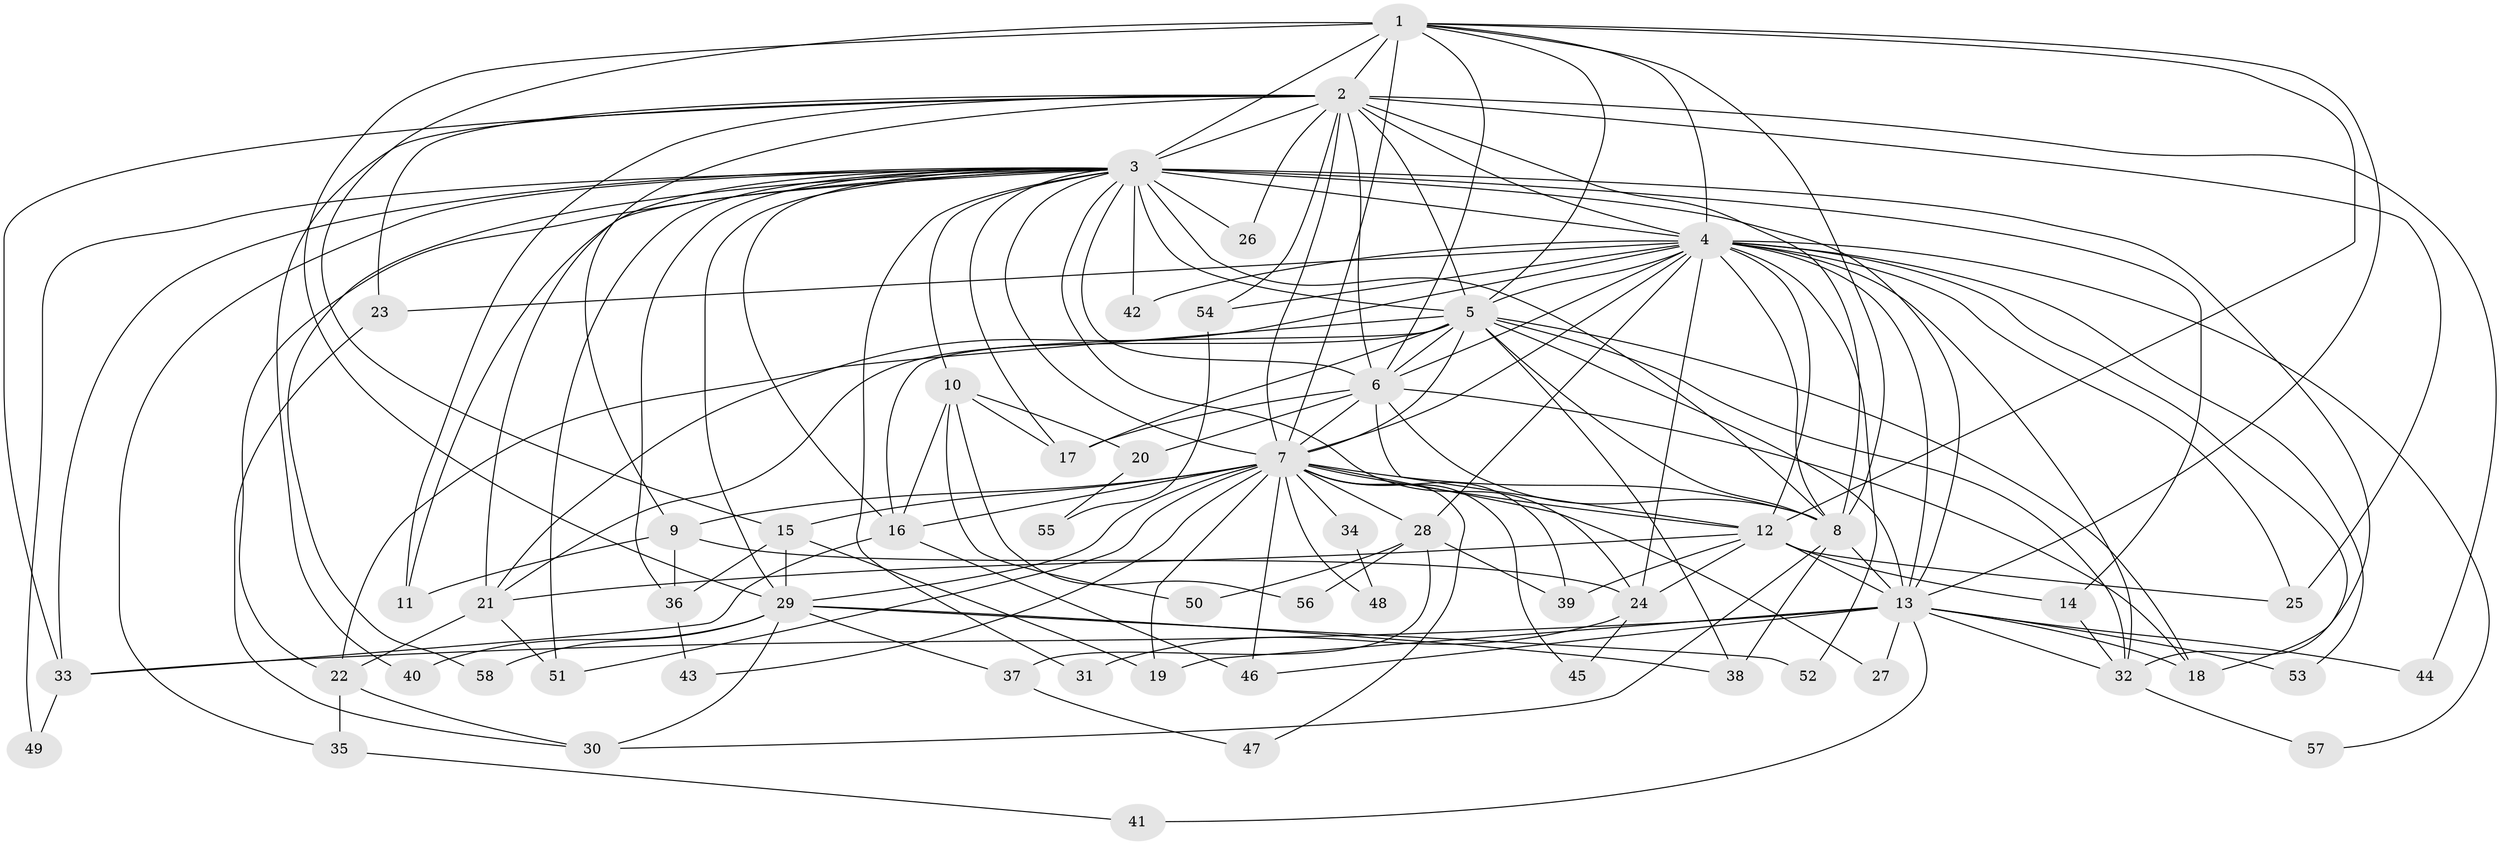 // original degree distribution, {18: 0.008620689655172414, 19: 0.008620689655172414, 17: 0.008620689655172414, 26: 0.017241379310344827, 14: 0.008620689655172414, 29: 0.008620689655172414, 22: 0.008620689655172414, 15: 0.008620689655172414, 27: 0.008620689655172414, 5: 0.0603448275862069, 7: 0.008620689655172414, 3: 0.25, 4: 0.06896551724137931, 2: 0.5, 10: 0.008620689655172414, 6: 0.008620689655172414, 8: 0.008620689655172414}
// Generated by graph-tools (version 1.1) at 2025/34/03/09/25 02:34:55]
// undirected, 58 vertices, 160 edges
graph export_dot {
graph [start="1"]
  node [color=gray90,style=filled];
  1;
  2;
  3;
  4;
  5;
  6;
  7;
  8;
  9;
  10;
  11;
  12;
  13;
  14;
  15;
  16;
  17;
  18;
  19;
  20;
  21;
  22;
  23;
  24;
  25;
  26;
  27;
  28;
  29;
  30;
  31;
  32;
  33;
  34;
  35;
  36;
  37;
  38;
  39;
  40;
  41;
  42;
  43;
  44;
  45;
  46;
  47;
  48;
  49;
  50;
  51;
  52;
  53;
  54;
  55;
  56;
  57;
  58;
  1 -- 2 [weight=1.0];
  1 -- 3 [weight=2.0];
  1 -- 4 [weight=1.0];
  1 -- 5 [weight=2.0];
  1 -- 6 [weight=2.0];
  1 -- 7 [weight=1.0];
  1 -- 8 [weight=1.0];
  1 -- 12 [weight=1.0];
  1 -- 13 [weight=1.0];
  1 -- 15 [weight=4.0];
  1 -- 29 [weight=2.0];
  2 -- 3 [weight=2.0];
  2 -- 4 [weight=1.0];
  2 -- 5 [weight=3.0];
  2 -- 6 [weight=1.0];
  2 -- 7 [weight=1.0];
  2 -- 8 [weight=1.0];
  2 -- 9 [weight=1.0];
  2 -- 11 [weight=1.0];
  2 -- 23 [weight=1.0];
  2 -- 25 [weight=1.0];
  2 -- 26 [weight=1.0];
  2 -- 33 [weight=1.0];
  2 -- 40 [weight=1.0];
  2 -- 44 [weight=1.0];
  2 -- 54 [weight=1.0];
  3 -- 4 [weight=2.0];
  3 -- 5 [weight=4.0];
  3 -- 6 [weight=2.0];
  3 -- 7 [weight=2.0];
  3 -- 8 [weight=2.0];
  3 -- 10 [weight=1.0];
  3 -- 11 [weight=1.0];
  3 -- 13 [weight=2.0];
  3 -- 14 [weight=3.0];
  3 -- 16 [weight=1.0];
  3 -- 17 [weight=1.0];
  3 -- 21 [weight=1.0];
  3 -- 22 [weight=1.0];
  3 -- 24 [weight=1.0];
  3 -- 26 [weight=1.0];
  3 -- 29 [weight=1.0];
  3 -- 31 [weight=1.0];
  3 -- 32 [weight=2.0];
  3 -- 33 [weight=1.0];
  3 -- 35 [weight=1.0];
  3 -- 36 [weight=1.0];
  3 -- 42 [weight=1.0];
  3 -- 49 [weight=1.0];
  3 -- 51 [weight=1.0];
  3 -- 58 [weight=1.0];
  4 -- 5 [weight=2.0];
  4 -- 6 [weight=1.0];
  4 -- 7 [weight=1.0];
  4 -- 8 [weight=2.0];
  4 -- 12 [weight=1.0];
  4 -- 13 [weight=2.0];
  4 -- 18 [weight=1.0];
  4 -- 21 [weight=1.0];
  4 -- 23 [weight=1.0];
  4 -- 24 [weight=1.0];
  4 -- 25 [weight=1.0];
  4 -- 28 [weight=2.0];
  4 -- 32 [weight=1.0];
  4 -- 42 [weight=1.0];
  4 -- 52 [weight=1.0];
  4 -- 53 [weight=1.0];
  4 -- 54 [weight=1.0];
  4 -- 57 [weight=1.0];
  5 -- 6 [weight=3.0];
  5 -- 7 [weight=3.0];
  5 -- 8 [weight=3.0];
  5 -- 13 [weight=1.0];
  5 -- 16 [weight=5.0];
  5 -- 17 [weight=1.0];
  5 -- 18 [weight=1.0];
  5 -- 21 [weight=1.0];
  5 -- 22 [weight=1.0];
  5 -- 32 [weight=1.0];
  5 -- 38 [weight=1.0];
  6 -- 7 [weight=1.0];
  6 -- 8 [weight=1.0];
  6 -- 12 [weight=1.0];
  6 -- 17 [weight=1.0];
  6 -- 18 [weight=1.0];
  6 -- 20 [weight=1.0];
  7 -- 8 [weight=1.0];
  7 -- 9 [weight=1.0];
  7 -- 12 [weight=1.0];
  7 -- 15 [weight=1.0];
  7 -- 16 [weight=1.0];
  7 -- 19 [weight=1.0];
  7 -- 27 [weight=1.0];
  7 -- 28 [weight=1.0];
  7 -- 29 [weight=1.0];
  7 -- 34 [weight=1.0];
  7 -- 39 [weight=1.0];
  7 -- 43 [weight=1.0];
  7 -- 45 [weight=1.0];
  7 -- 46 [weight=1.0];
  7 -- 47 [weight=1.0];
  7 -- 48 [weight=1.0];
  7 -- 51 [weight=1.0];
  8 -- 13 [weight=13.0];
  8 -- 30 [weight=1.0];
  8 -- 38 [weight=1.0];
  9 -- 11 [weight=1.0];
  9 -- 24 [weight=1.0];
  9 -- 36 [weight=1.0];
  10 -- 16 [weight=1.0];
  10 -- 17 [weight=1.0];
  10 -- 20 [weight=1.0];
  10 -- 50 [weight=1.0];
  10 -- 56 [weight=1.0];
  12 -- 13 [weight=2.0];
  12 -- 14 [weight=1.0];
  12 -- 21 [weight=1.0];
  12 -- 24 [weight=1.0];
  12 -- 25 [weight=1.0];
  12 -- 39 [weight=1.0];
  13 -- 18 [weight=2.0];
  13 -- 19 [weight=1.0];
  13 -- 27 [weight=1.0];
  13 -- 32 [weight=2.0];
  13 -- 33 [weight=2.0];
  13 -- 41 [weight=1.0];
  13 -- 44 [weight=1.0];
  13 -- 46 [weight=1.0];
  13 -- 53 [weight=1.0];
  14 -- 32 [weight=1.0];
  15 -- 19 [weight=1.0];
  15 -- 29 [weight=1.0];
  15 -- 36 [weight=1.0];
  16 -- 33 [weight=1.0];
  16 -- 46 [weight=1.0];
  20 -- 55 [weight=1.0];
  21 -- 22 [weight=2.0];
  21 -- 51 [weight=1.0];
  22 -- 30 [weight=1.0];
  22 -- 35 [weight=1.0];
  23 -- 30 [weight=1.0];
  24 -- 31 [weight=1.0];
  24 -- 45 [weight=1.0];
  28 -- 37 [weight=1.0];
  28 -- 39 [weight=1.0];
  28 -- 50 [weight=1.0];
  28 -- 56 [weight=1.0];
  29 -- 30 [weight=1.0];
  29 -- 37 [weight=1.0];
  29 -- 38 [weight=1.0];
  29 -- 40 [weight=1.0];
  29 -- 52 [weight=1.0];
  29 -- 58 [weight=1.0];
  32 -- 57 [weight=1.0];
  33 -- 49 [weight=1.0];
  34 -- 48 [weight=1.0];
  35 -- 41 [weight=1.0];
  36 -- 43 [weight=1.0];
  37 -- 47 [weight=1.0];
  54 -- 55 [weight=1.0];
}
